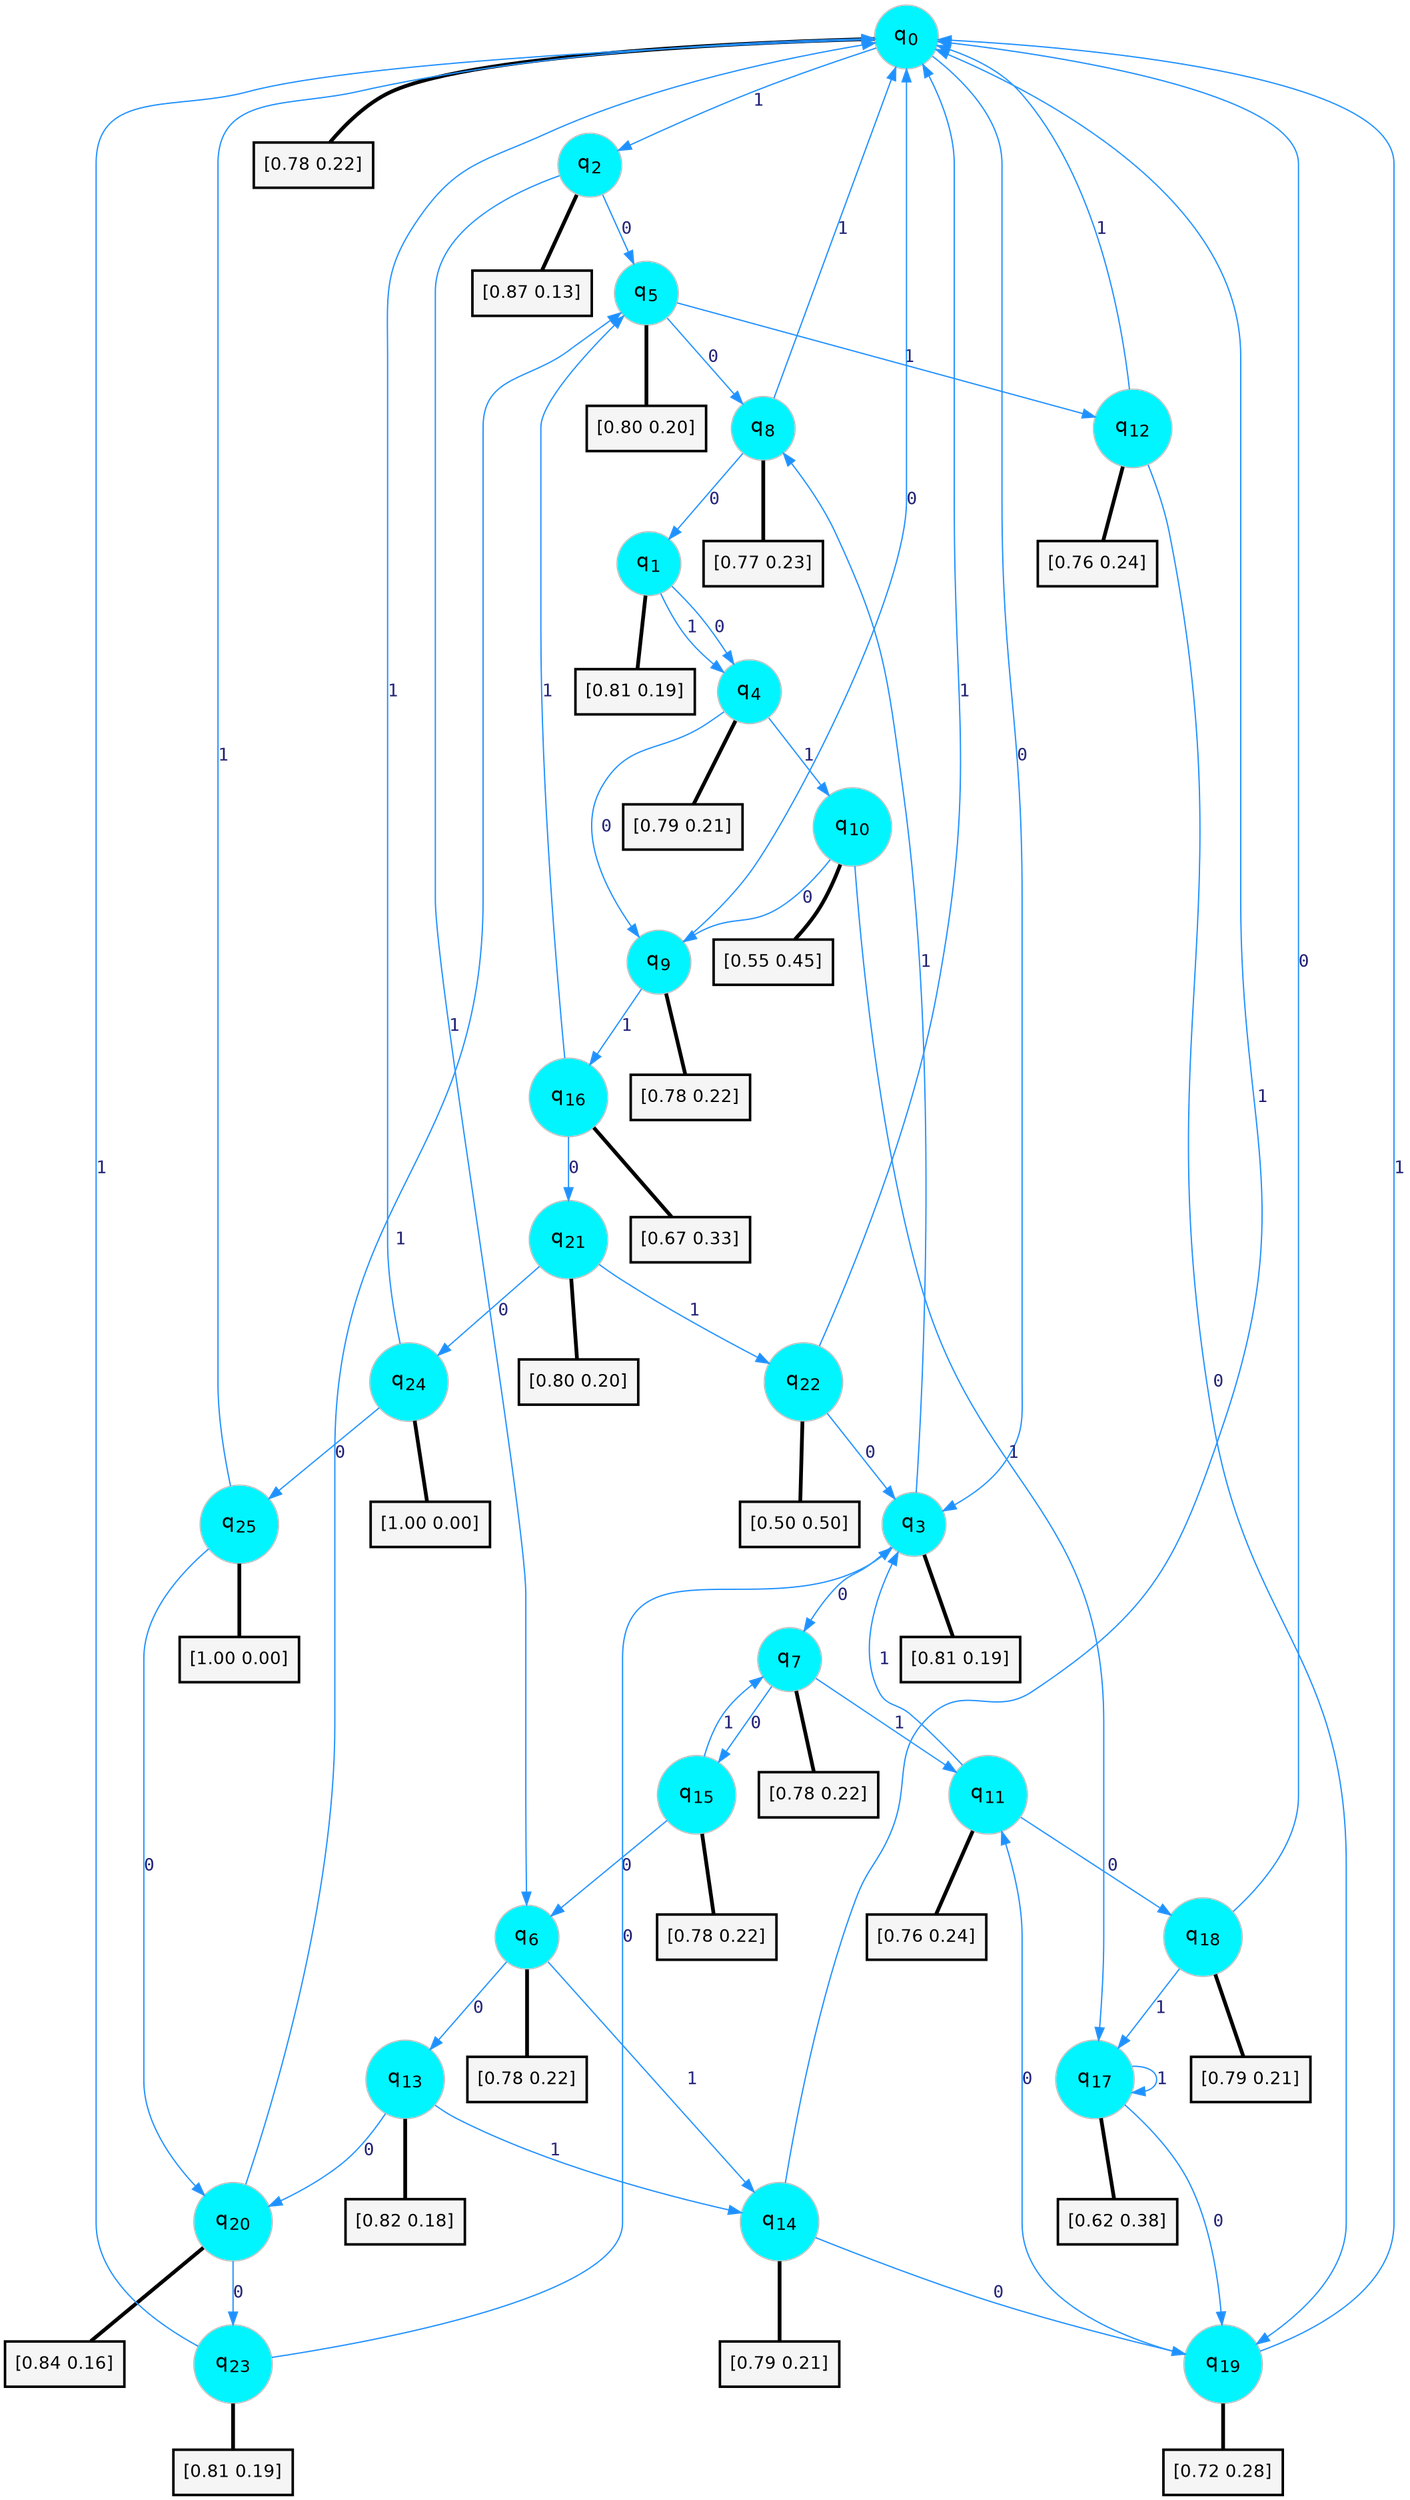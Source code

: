 digraph G {
graph [
bgcolor=transparent, dpi=300, rankdir=TD, size="40,25"];
node [
color=gray, fillcolor=turquoise1, fontcolor=black, fontname=Helvetica, fontsize=16, fontweight=bold, shape=circle, style=filled];
edge [
arrowsize=1, color=dodgerblue1, fontcolor=midnightblue, fontname=courier, fontweight=bold, penwidth=1, style=solid, weight=20];
0[label=<q<SUB>0</SUB>>];
1[label=<q<SUB>1</SUB>>];
2[label=<q<SUB>2</SUB>>];
3[label=<q<SUB>3</SUB>>];
4[label=<q<SUB>4</SUB>>];
5[label=<q<SUB>5</SUB>>];
6[label=<q<SUB>6</SUB>>];
7[label=<q<SUB>7</SUB>>];
8[label=<q<SUB>8</SUB>>];
9[label=<q<SUB>9</SUB>>];
10[label=<q<SUB>10</SUB>>];
11[label=<q<SUB>11</SUB>>];
12[label=<q<SUB>12</SUB>>];
13[label=<q<SUB>13</SUB>>];
14[label=<q<SUB>14</SUB>>];
15[label=<q<SUB>15</SUB>>];
16[label=<q<SUB>16</SUB>>];
17[label=<q<SUB>17</SUB>>];
18[label=<q<SUB>18</SUB>>];
19[label=<q<SUB>19</SUB>>];
20[label=<q<SUB>20</SUB>>];
21[label=<q<SUB>21</SUB>>];
22[label=<q<SUB>22</SUB>>];
23[label=<q<SUB>23</SUB>>];
24[label=<q<SUB>24</SUB>>];
25[label=<q<SUB>25</SUB>>];
26[label="[0.78 0.22]", shape=box,fontcolor=black, fontname=Helvetica, fontsize=14, penwidth=2, fillcolor=whitesmoke,color=black];
27[label="[0.81 0.19]", shape=box,fontcolor=black, fontname=Helvetica, fontsize=14, penwidth=2, fillcolor=whitesmoke,color=black];
28[label="[0.87 0.13]", shape=box,fontcolor=black, fontname=Helvetica, fontsize=14, penwidth=2, fillcolor=whitesmoke,color=black];
29[label="[0.81 0.19]", shape=box,fontcolor=black, fontname=Helvetica, fontsize=14, penwidth=2, fillcolor=whitesmoke,color=black];
30[label="[0.79 0.21]", shape=box,fontcolor=black, fontname=Helvetica, fontsize=14, penwidth=2, fillcolor=whitesmoke,color=black];
31[label="[0.80 0.20]", shape=box,fontcolor=black, fontname=Helvetica, fontsize=14, penwidth=2, fillcolor=whitesmoke,color=black];
32[label="[0.78 0.22]", shape=box,fontcolor=black, fontname=Helvetica, fontsize=14, penwidth=2, fillcolor=whitesmoke,color=black];
33[label="[0.78 0.22]", shape=box,fontcolor=black, fontname=Helvetica, fontsize=14, penwidth=2, fillcolor=whitesmoke,color=black];
34[label="[0.77 0.23]", shape=box,fontcolor=black, fontname=Helvetica, fontsize=14, penwidth=2, fillcolor=whitesmoke,color=black];
35[label="[0.78 0.22]", shape=box,fontcolor=black, fontname=Helvetica, fontsize=14, penwidth=2, fillcolor=whitesmoke,color=black];
36[label="[0.55 0.45]", shape=box,fontcolor=black, fontname=Helvetica, fontsize=14, penwidth=2, fillcolor=whitesmoke,color=black];
37[label="[0.76 0.24]", shape=box,fontcolor=black, fontname=Helvetica, fontsize=14, penwidth=2, fillcolor=whitesmoke,color=black];
38[label="[0.76 0.24]", shape=box,fontcolor=black, fontname=Helvetica, fontsize=14, penwidth=2, fillcolor=whitesmoke,color=black];
39[label="[0.82 0.18]", shape=box,fontcolor=black, fontname=Helvetica, fontsize=14, penwidth=2, fillcolor=whitesmoke,color=black];
40[label="[0.79 0.21]", shape=box,fontcolor=black, fontname=Helvetica, fontsize=14, penwidth=2, fillcolor=whitesmoke,color=black];
41[label="[0.78 0.22]", shape=box,fontcolor=black, fontname=Helvetica, fontsize=14, penwidth=2, fillcolor=whitesmoke,color=black];
42[label="[0.67 0.33]", shape=box,fontcolor=black, fontname=Helvetica, fontsize=14, penwidth=2, fillcolor=whitesmoke,color=black];
43[label="[0.62 0.38]", shape=box,fontcolor=black, fontname=Helvetica, fontsize=14, penwidth=2, fillcolor=whitesmoke,color=black];
44[label="[0.79 0.21]", shape=box,fontcolor=black, fontname=Helvetica, fontsize=14, penwidth=2, fillcolor=whitesmoke,color=black];
45[label="[0.72 0.28]", shape=box,fontcolor=black, fontname=Helvetica, fontsize=14, penwidth=2, fillcolor=whitesmoke,color=black];
46[label="[0.84 0.16]", shape=box,fontcolor=black, fontname=Helvetica, fontsize=14, penwidth=2, fillcolor=whitesmoke,color=black];
47[label="[0.80 0.20]", shape=box,fontcolor=black, fontname=Helvetica, fontsize=14, penwidth=2, fillcolor=whitesmoke,color=black];
48[label="[0.50 0.50]", shape=box,fontcolor=black, fontname=Helvetica, fontsize=14, penwidth=2, fillcolor=whitesmoke,color=black];
49[label="[0.81 0.19]", shape=box,fontcolor=black, fontname=Helvetica, fontsize=14, penwidth=2, fillcolor=whitesmoke,color=black];
50[label="[1.00 0.00]", shape=box,fontcolor=black, fontname=Helvetica, fontsize=14, penwidth=2, fillcolor=whitesmoke,color=black];
51[label="[1.00 0.00]", shape=box,fontcolor=black, fontname=Helvetica, fontsize=14, penwidth=2, fillcolor=whitesmoke,color=black];
0->3 [label=0];
0->2 [label=1];
0->26 [arrowhead=none, penwidth=3,color=black];
1->4 [label=0];
1->4 [label=1];
1->27 [arrowhead=none, penwidth=3,color=black];
2->5 [label=0];
2->6 [label=1];
2->28 [arrowhead=none, penwidth=3,color=black];
3->7 [label=0];
3->8 [label=1];
3->29 [arrowhead=none, penwidth=3,color=black];
4->9 [label=0];
4->10 [label=1];
4->30 [arrowhead=none, penwidth=3,color=black];
5->8 [label=0];
5->12 [label=1];
5->31 [arrowhead=none, penwidth=3,color=black];
6->13 [label=0];
6->14 [label=1];
6->32 [arrowhead=none, penwidth=3,color=black];
7->15 [label=0];
7->11 [label=1];
7->33 [arrowhead=none, penwidth=3,color=black];
8->1 [label=0];
8->0 [label=1];
8->34 [arrowhead=none, penwidth=3,color=black];
9->0 [label=0];
9->16 [label=1];
9->35 [arrowhead=none, penwidth=3,color=black];
10->9 [label=0];
10->17 [label=1];
10->36 [arrowhead=none, penwidth=3,color=black];
11->18 [label=0];
11->3 [label=1];
11->37 [arrowhead=none, penwidth=3,color=black];
12->19 [label=0];
12->0 [label=1];
12->38 [arrowhead=none, penwidth=3,color=black];
13->20 [label=0];
13->14 [label=1];
13->39 [arrowhead=none, penwidth=3,color=black];
14->19 [label=0];
14->0 [label=1];
14->40 [arrowhead=none, penwidth=3,color=black];
15->6 [label=0];
15->7 [label=1];
15->41 [arrowhead=none, penwidth=3,color=black];
16->21 [label=0];
16->5 [label=1];
16->42 [arrowhead=none, penwidth=3,color=black];
17->19 [label=0];
17->17 [label=1];
17->43 [arrowhead=none, penwidth=3,color=black];
18->0 [label=0];
18->17 [label=1];
18->44 [arrowhead=none, penwidth=3,color=black];
19->11 [label=0];
19->0 [label=1];
19->45 [arrowhead=none, penwidth=3,color=black];
20->23 [label=0];
20->5 [label=1];
20->46 [arrowhead=none, penwidth=3,color=black];
21->24 [label=0];
21->22 [label=1];
21->47 [arrowhead=none, penwidth=3,color=black];
22->3 [label=0];
22->0 [label=1];
22->48 [arrowhead=none, penwidth=3,color=black];
23->3 [label=0];
23->0 [label=1];
23->49 [arrowhead=none, penwidth=3,color=black];
24->25 [label=0];
24->0 [label=1];
24->50 [arrowhead=none, penwidth=3,color=black];
25->20 [label=0];
25->0 [label=1];
25->51 [arrowhead=none, penwidth=3,color=black];
}
